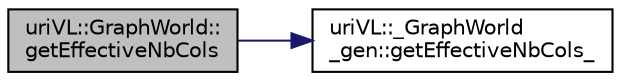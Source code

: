 digraph "uriVL::GraphWorld::getEffectiveNbCols"
{
  edge [fontname="Helvetica",fontsize="10",labelfontname="Helvetica",labelfontsize="10"];
  node [fontname="Helvetica",fontsize="10",shape=record];
  rankdir="LR";
  Node1 [label="uriVL::GraphWorld::\lgetEffectiveNbCols",height=0.2,width=0.4,color="black", fillcolor="grey75", style="filled", fontcolor="black"];
  Node1 -> Node2 [color="midnightblue",fontsize="10",style="solid",fontname="Helvetica"];
  Node2 [label="uriVL::_GraphWorld\l_gen::getEffectiveNbCols_",height=0.2,width=0.4,color="black", fillcolor="white", style="filled",URL="$classuriVL_1_1__GraphWorld__gen.html#aa2587b8a601ff4829e01f2f6fd6a6678",tooltip="Returns the effectivenumber of columns in the GraphWorld. "];
}
